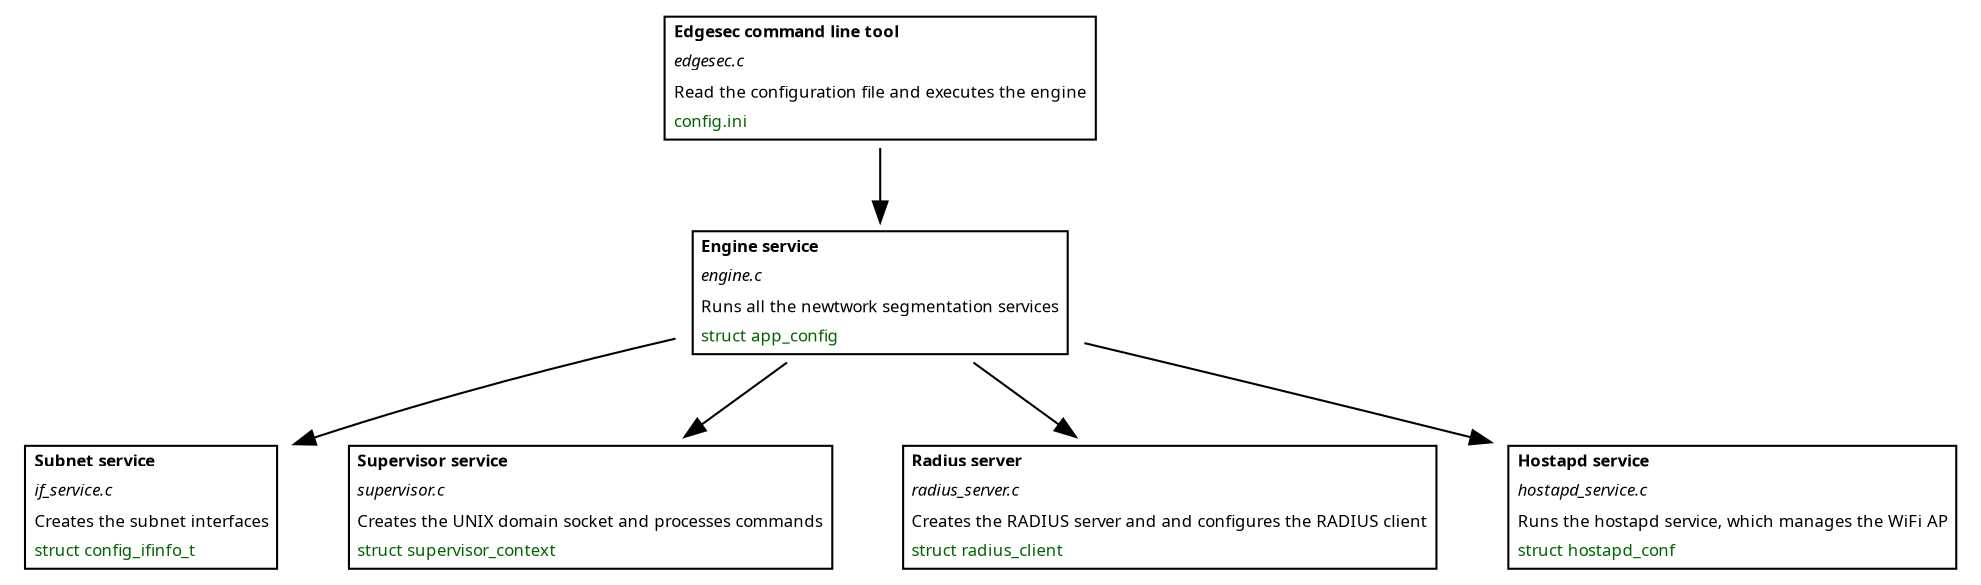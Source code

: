 digraph D {

  node [shape=plaintext fontname="Sans serif" fontsize="8"];

  edgesec [ label=<
   <table border="1" cellborder="0" cellspacing="1">
     <tr><td align="left"><b>Edgesec command line tool</b></td></tr>
     <tr><td align="left"><i>edgesec.c</i></td></tr>
     <tr><td align="left">Read the configuration file and executes the engine</td></tr>
     <tr><td align="left"><font color="darkgreen">config.ini</font></td></tr>
   </table>>];

  engine [ label=<
   <table border="1" cellborder="0" cellspacing="1">
     <tr><td align="left"><b>Engine service</b></td></tr>
     <tr><td align="left"><i>engine.c</i></td></tr>
     <tr><td align="left">Runs all the newtwork segmentation services</td></tr>
     <tr><td align="left"><font color="darkgreen">struct app_config</font></td></tr>
   </table>>];

  subnet_service [ label=<
   <table border="1" cellborder="0" cellspacing="1">
     <tr><td align="left"><b>Subnet service</b></td></tr>
     <tr><td align="left"><i>if_service.c</i></td></tr>
     <tr><td align="left">Creates the subnet interfaces</td></tr>
     <tr><td align="left"><font color="darkgreen">struct config_ifinfo_t</font></td></tr>
   </table>>];

  supervisor [ label=<
   <table border="1" cellborder="0" cellspacing="1">
     <tr><td align="left"><b>Supervisor service</b></td></tr>
     <tr><td align="left"><i>supervisor.c</i></td></tr>
     <tr><td align="left">Creates the UNIX domain socket and processes commands</td></tr>
     <tr><td align="left"><font color="darkgreen">struct supervisor_context</font></td></tr>
   </table>>];

  radius [ label=<
   <table border="1" cellborder="0" cellspacing="1">
     <tr><td align="left"><b>Radius server</b></td></tr>
     <tr><td align="left"><i>radius_server.c</i></td></tr>
     <tr><td align="left">Creates the RADIUS server and and configures the RADIUS client</td></tr>
     <tr><td align="left"><font color="darkgreen">struct radius_client</font></td></tr>
   </table>>];

  hostapd [ label=<
   <table border="1" cellborder="0" cellspacing="1">
     <tr><td align="left"><b>Hostapd service</b></td></tr>
     <tr><td align="left"><i>hostapd_service.c</i></td></tr>
     <tr><td align="left">Runs the hostapd service, which manages the WiFi AP</td></tr>
     <tr><td align="left"><font color="darkgreen">struct hostapd_conf</font></td></tr>
   </table>>];

  edgesec -> engine;
  engine -> subnet_service;
  engine -> supervisor;
  engine -> radius;
  engine -> hostapd;
}
